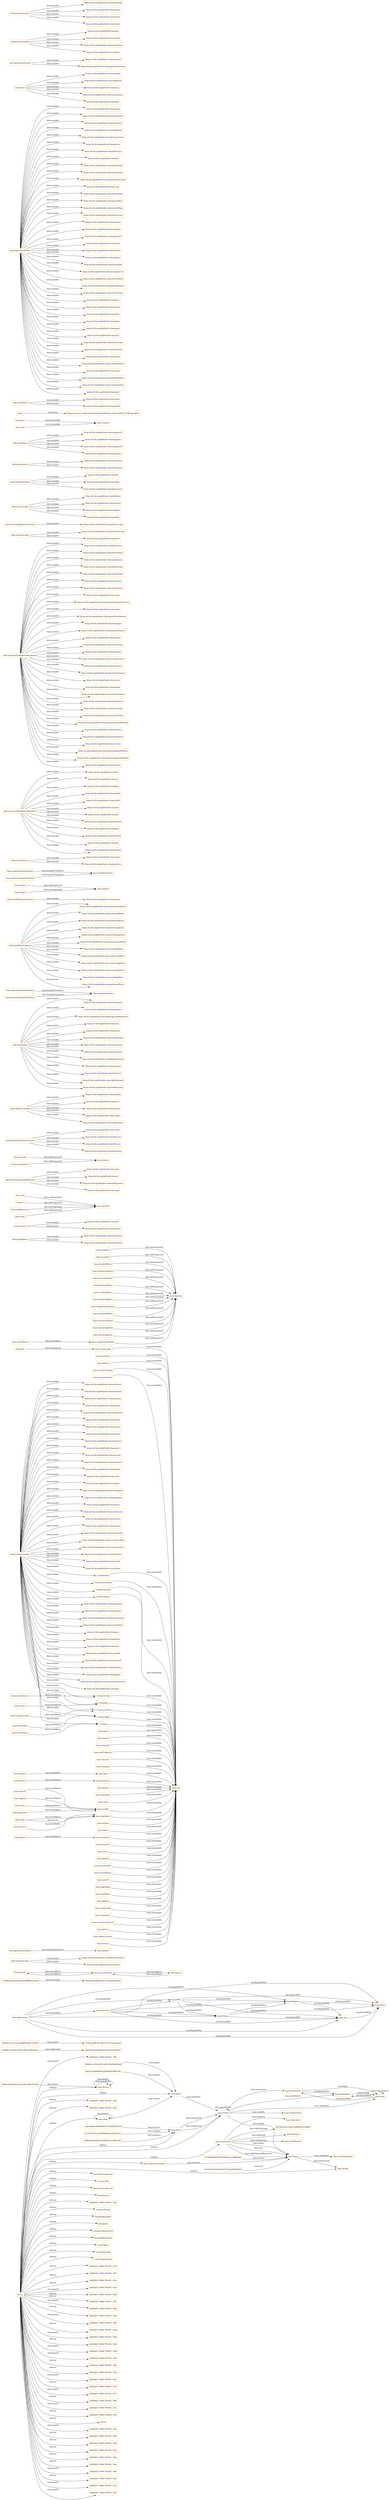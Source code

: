 digraph ar2dtool_diagram { 
rankdir=LR;
size="1501"
node [shape = rectangle, color="orange"]; "3d649c1e16b19421444c500d549b9af4" "43a8bb312d5be23032e46dc6566cd5ec" "174f1a240675a78bc5d157472efc3ba6" "base:PartyCollection" "base:Constraint" "xsd:anyURI" "base:Permission" "base:Privacy" "base:Prohibition" "base:Asset" "base:Rule" "rdfs:Datatype" "9669c61bc6682182e3c76aa2a834bfce" "base:AssetCollection" "dab2910efaadd8d0edc55432b1649a97" "base:Assertion" "base:Agreement" "base:LeftOperand" "base:ConflictTerm" "foaf:Person" "946bdcb94d65b216e6614e12af951d55" "base:Duty" "base:LogicalConstraint" "base:Set" "base:Action" "cebd169abcd2dd0941477aa8833610c9" "9b1651a9a444feb23029dd47ff6f3c39" "base:Policy" "schema:Person" "base:Party" "39e61418b3605c0a1a236e3d267b7483" "foaf:Organization" "foaf:Agent" "base:UndefinedTerm" "schema:Organization" "7c186b5d3d3200acf203e69899ea3364" "6e71fa53b3cceb02066f6aaea5692c53" "base:Offer" "base:Operator" "d29d4231ce51b3e2a8f009c9677019fb" "base:Ticket" "02f7b55d14c10acf2346f02f2570fb63" "base:RightOperand" "base:Request" "vcard:Agent" "vcard:Individual" "vcard:Organization" ; /*classes style*/
	"base:system" -> "base:systemDevice" [ label = "skos:exactMatch" ];
	"odrl:partyConcepts" -> "https://w3id.org/def/odre-timePartyCollection" [ label = "skos:member" ];
	"odrl:partyConcepts" -> "https://w3id.org/def/odre-timeParty" [ label = "skos:member" ];
	"base:spatialCoordinates" -> "base:spatial" [ label = "skos:broaderTransitive" ];
	"base:pay" -> "base:compensate" [ label = "skos:exactMatch" ];
	"base:compensatedParty" -> "base:function" [ label = "rdfs:subPropertyOf" ];
	"base:attribute" -> "base:use" [ label = "base:includedIn" ];
	"base:assigner" -> "base:function" [ label = "rdfs:subPropertyOf" ];
	"base:inform" -> "base:use" [ label = "base:includedIn" ];
	"base:acceptTracking" -> "base:use" [ label = "base:includedIn" ];
	"odrl:prohibitions" -> "https://w3id.org/def/odre-timeprohibition" [ label = "skos:member" ];
	"odrl:prohibitions" -> "https://w3id.org/def/odre-timeProhibition" [ label = "skos:member" ];
	"base:concurrentUse" -> "base:use" [ label = "base:includedIn" ];
	"base:assignee" -> "base:function" [ label = "rdfs:subPropertyOf" ];
	"cc:Attribution" -> "base:use" [ label = "base:includedIn" ];
	"base:Duty" -> "base:Prohibition" [ label = "owl:disjointWith" ];
	"base:Duty" -> "base:Permission" [ label = "owl:disjointWith" ];
	"base:trackedParty" -> "base:function" [ label = "rdfs:subPropertyOf" ];
	"odrl:actions" -> "https://w3id.org/def/odre-timeuse" [ label = "skos:member" ];
	"odrl:actions" -> "https://w3id.org/def/odre-timetransfer" [ label = "skos:member" ];
	"base:contractingParty" -> "base:function" [ label = "rdfs:subPropertyOf" ];
	"base:print" -> "base:use" [ label = "base:includedIn" ];
	"cc:SourceCode" -> "base:use" [ label = "base:includedIn" ];
	"base:install" -> "base:use" [ label = "base:includedIn" ];
	"base:uninstall" -> "base:use" [ label = "base:includedIn" ];
	"base:textToSpeech" -> "base:use" [ label = "base:includedIn" ];
	"base:execute" -> "base:use" [ label = "base:includedIn" ];
	"base:and" -> "base:operand" [ label = "rdfs:subPropertyOf" ];
	"base:device" -> "base:systemDevice" [ label = "skos:exactMatch" ];
	"odrl:constraintLogicalOperands" -> "https://w3id.org/def/odre-timexone" [ label = "skos:member" ];
	"odrl:constraintLogicalOperands" -> "https://w3id.org/def/odre-timeor" [ label = "skos:member" ];
	"odrl:constraintLogicalOperands" -> "https://w3id.org/def/odre-timeandSequence" [ label = "skos:member" ];
	"odrl:constraintLogicalOperands" -> "https://w3id.org/def/odre-timeand" [ label = "skos:member" ];
	"base:translate" -> "base:use" [ label = "base:includedIn" ];
	"base:play" -> "base:use" [ label = "base:includedIn" ];
	"base:license" -> "base:grantUse" [ label = "skos:exactMatch" ];
	"base:remedy" -> "base:failure" [ label = "rdfs:subPropertyOf" ];
	"odrl:policySubClassesCommon" -> "https://w3id.org/def/odre-timeTicket" [ label = "skos:member" ];
	"odrl:policySubClassesCommon" -> "https://w3id.org/def/odre-timeRequest" [ label = "skos:member" ];
	"odrl:policySubClassesCommon" -> "https://w3id.org/def/odre-timePrivacy" [ label = "skos:member" ];
	"odrl:policySubClassesCommon" -> "https://w3id.org/def/odre-timeAssertion" [ label = "skos:member" ];
	"odrl:conflictConcepts" -> "https://w3id.org/def/odre-timeprohibit" [ label = "skos:member" ];
	"odrl:conflictConcepts" -> "https://w3id.org/def/odre-timeperm" [ label = "skos:member" ];
	"odrl:conflictConcepts" -> "https://w3id.org/def/odre-timeinvalid" [ label = "skos:member" ];
	"odrl:conflictConcepts" -> "https://w3id.org/def/odre-timeconflict" [ label = "skos:member" ];
	"odrl:conflictConcepts" -> "https://w3id.org/def/odre-timeConflictTerm" [ label = "skos:member" ];
	"base:delete" -> "base:use" [ label = "base:includedIn" ];
	"odrl:constraints" -> "https://w3id.org/def/odre-timeConstraint" [ label = "skos:member" ];
	"odrl:constraints" -> "https://w3id.org/def/odre-timedataType" [ label = "skos:member" ];
	"odrl:constraints" -> "https://w3id.org/def/odre-timerightOperandReference" [ label = "skos:member" ];
	"odrl:constraints" -> "https://w3id.org/def/odre-timeunit" [ label = "skos:member" ];
	"odrl:constraints" -> "https://w3id.org/def/odre-timestatus" [ label = "skos:member" ];
	"odrl:constraints" -> "https://w3id.org/def/odre-timeLeftOperand" [ label = "skos:member" ];
	"odrl:constraints" -> "https://w3id.org/def/odre-timerefinement" [ label = "skos:member" ];
	"odrl:constraints" -> "https://w3id.org/def/odre-timeconstraint" [ label = "skos:member" ];
	"odrl:constraints" -> "https://w3id.org/def/odre-timeRightOperand" [ label = "skos:member" ];
	"odrl:constraints" -> "https://w3id.org/def/odre-timeoperator" [ label = "skos:member" ];
	"odrl:constraints" -> "https://w3id.org/def/odre-timeOperator" [ label = "skos:member" ];
	"odrl:constraints" -> "https://w3id.org/def/odre-timerightOperand" [ label = "skos:member" ];
	"odrl:constraints" -> "https://w3id.org/def/odre-timeleftOperand" [ label = "skos:member" ];
	"base:consentedParty" -> "base:function" [ label = "rdfs:subPropertyOf" ];
	"base:absoluteSpatialPosition" -> "base:absolutePosition" [ label = "skos:broaderTransitive" ];
	"odrl:partyRolesCommon" -> "https://w3id.org/def/odre-timecompensatingParty" [ label = "skos:member" ];
	"odrl:partyRolesCommon" -> "https://w3id.org/def/odre-timeconsentedParty" [ label = "skos:member" ];
	"odrl:partyRolesCommon" -> "https://w3id.org/def/odre-timeattributedParty" [ label = "skos:member" ];
	"odrl:partyRolesCommon" -> "https://w3id.org/def/odre-timeinformingParty" [ label = "skos:member" ];
	"odrl:partyRolesCommon" -> "https://w3id.org/def/odre-timeattributingParty" [ label = "skos:member" ];
	"odrl:partyRolesCommon" -> "https://w3id.org/def/odre-timecompensatedParty" [ label = "skos:member" ];
	"odrl:partyRolesCommon" -> "https://w3id.org/def/odre-timetrackedParty" [ label = "skos:member" ];
	"odrl:partyRolesCommon" -> "https://w3id.org/def/odre-timecontractedParty" [ label = "skos:member" ];
	"odrl:partyRolesCommon" -> "https://w3id.org/def/odre-timecontractingParty" [ label = "skos:member" ];
	"odrl:partyRolesCommon" -> "https://w3id.org/def/odre-timeconsentingParty" [ label = "skos:member" ];
	"odrl:partyRolesCommon" -> "https://w3id.org/def/odre-timetrackingParty" [ label = "skos:member" ];
	"odrl:partyRolesCommon" -> "https://w3id.org/def/odre-timeinformedParty" [ label = "skos:member" ];
	"base:distribute" -> "base:use" [ label = "base:includedIn" ];
	"base:read" -> "base:use" [ label = "base:includedIn" ];
	"base:write" -> "base:modify" [ label = "skos:exactMatch" ];
	"base:attachSource" -> "cc:SourceCode" [ label = "skos:exactMatch" ];
	"odrl:assetRelationsCommon" -> "https://w3id.org/def/odre-timeoutput" [ label = "skos:member" ];
	"base:reproduce" -> "base:use" [ label = "base:includedIn" ];
	"base:output" -> "base:relation" [ label = "rdfs:subPropertyOf" ];
	"base:Offer" -> "base:Ticket" [ label = "owl:disjointWith" ];
	"base:Offer" -> "base:Privacy" [ label = "owl:disjointWith" ];
	"base:Offer" -> "base:Request" [ label = "owl:disjointWith" ];
	"base:Offer" -> "base:Set" [ label = "owl:disjointWith" ];
	"base:relativeSpatialPosition" -> "base:relativePosition" [ label = "skos:broaderTransitive" ];
	"odrl:assetRelations" -> "https://w3id.org/def/odre-timetarget" [ label = "skos:member" ];
	"odrl:assetRelations" -> "https://w3id.org/def/odre-timehasPolicy" [ label = "skos:member" ];
	"odrl:constraintRelationalOperators" -> "https://w3id.org/def/odre-timelt" [ label = "skos:member" ];
	"odrl:constraintRelationalOperators" -> "https://w3id.org/def/odre-timeeq" [ label = "skos:member" ];
	"odrl:constraintRelationalOperators" -> "https://w3id.org/def/odre-timegteq" [ label = "skos:member" ];
	"odrl:constraintRelationalOperators" -> "https://w3id.org/def/odre-timehasPart" [ label = "skos:member" ];
	"odrl:constraintRelationalOperators" -> "https://w3id.org/def/odre-timeisAllOf" [ label = "skos:member" ];
	"odrl:constraintRelationalOperators" -> "https://w3id.org/def/odre-timeneq" [ label = "skos:member" ];
	"odrl:constraintRelationalOperators" -> "https://w3id.org/def/odre-timegt" [ label = "skos:member" ];
	"odrl:constraintRelationalOperators" -> "https://w3id.org/def/odre-timeisNoneOf" [ label = "skos:member" ];
	"odrl:constraintRelationalOperators" -> "https://w3id.org/def/odre-timelteq" [ label = "skos:member" ];
	"odrl:constraintRelationalOperators" -> "https://w3id.org/def/odre-timeisPartOf" [ label = "skos:member" ];
	"odrl:constraintRelationalOperators" -> "https://w3id.org/def/odre-timeisA" [ label = "skos:member" ];
	"odrl:constraintRelationalOperators" -> "https://w3id.org/def/odre-timeisAnyOf" [ label = "skos:member" ];
	"base:informedParty" -> "base:function" [ label = "rdfs:subPropertyOf" ];
	"base:compensate" -> "base:use" [ label = "base:includedIn" ];
	"odrl:constraintLeftOperandCommon" -> "https://w3id.org/def/odre-timefileFormat" [ label = "skos:member" ];
	"odrl:constraintLeftOperandCommon" -> "https://w3id.org/def/odre-timeabsoluteSize" [ label = "skos:member" ];
	"odrl:constraintLeftOperandCommon" -> "https://w3id.org/def/odre-timepayAmount" [ label = "skos:member" ];
	"odrl:constraintLeftOperandCommon" -> "https://w3id.org/def/odre-timedelayPeriod" [ label = "skos:member" ];
	"odrl:constraintLeftOperandCommon" -> "https://w3id.org/def/odre-timeelapsedTime" [ label = "skos:member" ];
	"odrl:constraintLeftOperandCommon" -> "https://w3id.org/def/odre-timerecipient" [ label = "skos:member" ];
	"odrl:constraintLeftOperandCommon" -> "https://w3id.org/def/odre-timerelativeSize" [ label = "skos:member" ];
	"odrl:constraintLeftOperandCommon" -> "https://w3id.org/def/odre-timecount" [ label = "skos:member" ];
	"odrl:constraintLeftOperandCommon" -> "https://w3id.org/def/odre-timeabsoluteTemporalPosition" [ label = "skos:member" ];
	"odrl:constraintLeftOperandCommon" -> "https://w3id.org/def/odre-timemedia" [ label = "skos:member" ];
	"odrl:constraintLeftOperandCommon" -> "https://w3id.org/def/odre-timespatialCoordinates" [ label = "skos:member" ];
	"odrl:constraintLeftOperandCommon" -> "https://w3id.org/def/odre-timelanguage" [ label = "skos:member" ];
	"odrl:constraintLeftOperandCommon" -> "https://w3id.org/def/odre-timeabsolutePosition" [ label = "skos:member" ];
	"odrl:constraintLeftOperandCommon" -> "https://w3id.org/def/odre-timeproduct" [ label = "skos:member" ];
	"odrl:constraintLeftOperandCommon" -> "https://w3id.org/def/odre-timeunitOfCount" [ label = "skos:member" ];
	"odrl:constraintLeftOperandCommon" -> "https://w3id.org/def/odre-timeindustry" [ label = "skos:member" ];
	"odrl:constraintLeftOperandCommon" -> "https://w3id.org/def/odre-timevirtualLocation" [ label = "skos:member" ];
	"odrl:constraintLeftOperandCommon" -> "https://w3id.org/def/odre-timeresolution" [ label = "skos:member" ];
	"odrl:constraintLeftOperandCommon" -> "https://w3id.org/def/odre-timedeliveryChannel" [ label = "skos:member" ];
	"odrl:constraintLeftOperandCommon" -> "https://w3id.org/def/odre-timeevent" [ label = "skos:member" ];
	"odrl:constraintLeftOperandCommon" -> "https://w3id.org/def/odre-timespatial" [ label = "skos:member" ];
	"odrl:constraintLeftOperandCommon" -> "https://w3id.org/def/odre-timerelativePosition" [ label = "skos:member" ];
	"odrl:constraintLeftOperandCommon" -> "https://w3id.org/def/odre-timetimeInterval" [ label = "skos:member" ];
	"odrl:constraintLeftOperandCommon" -> "https://w3id.org/def/odre-timepercentage" [ label = "skos:member" ];
	"odrl:constraintLeftOperandCommon" -> "https://w3id.org/def/odre-timemeteredTime" [ label = "skos:member" ];
	"odrl:constraintLeftOperandCommon" -> "https://w3id.org/def/odre-timeabsoluteSpatialPosition" [ label = "skos:member" ];
	"odrl:constraintLeftOperandCommon" -> "https://w3id.org/def/odre-timedateTime" [ label = "skos:member" ];
	"odrl:constraintLeftOperandCommon" -> "https://w3id.org/def/odre-timesystemDevice" [ label = "skos:member" ];
	"odrl:constraintLeftOperandCommon" -> "https://w3id.org/def/odre-timeversion" [ label = "skos:member" ];
	"odrl:constraintLeftOperandCommon" -> "https://w3id.org/def/odre-timerelativeSpatialPosition" [ label = "skos:member" ];
	"odrl:constraintLeftOperandCommon" -> "https://w3id.org/def/odre-timerelativeTemporalPosition" [ label = "skos:member" ];
	"odrl:constraintLeftOperandCommon" -> "https://w3id.org/def/odre-timepurpose" [ label = "skos:member" ];
	"base:Assertion" -> "base:Set" [ label = "owl:disjointWith" ];
	"base:Assertion" -> "base:Request" [ label = "owl:disjointWith" ];
	"base:Assertion" -> "base:Offer" [ label = "owl:disjointWith" ];
	"base:Assertion" -> "base:Privacy" [ label = "owl:disjointWith" ];
	"base:Assertion" -> "base:Ticket" [ label = "owl:disjointWith" ];
	"odrl:assetConcepts" -> "https://w3id.org/def/odre-timeAssetCollection" [ label = "skos:member" ];
	"odrl:assetConcepts" -> "https://w3id.org/def/odre-timeAsset" [ label = "skos:member" ];
	"base:archive" -> "base:use" [ label = "base:includedIn" ];
	"base:share" -> "cc:Sharing" [ label = "skos:exactMatch" ];
	"cc:DerivativeWorks" -> "base:use" [ label = "base:includedIn" ];
	"odrl:constraintRightOpCommon" -> "https://w3id.org/def/odre-timepolicyUsage" [ label = "skos:member" ];
	"cc:CommercialUse" -> "base:use" [ label = "base:includedIn" ];
	"odrl:ruleConcepts" -> "https://w3id.org/def/odre-timerelation" [ label = "skos:member" ];
	"odrl:ruleConcepts" -> "https://w3id.org/def/odre-timefunction" [ label = "skos:member" ];
	"odrl:ruleConcepts" -> "https://w3id.org/def/odre-timefailure" [ label = "skos:member" ];
	"odrl:ruleConcepts" -> "https://w3id.org/def/odre-timeRule" [ label = "skos:member" ];
	"odrl:policySubClasses" -> "https://w3id.org/def/odre-timeSet" [ label = "skos:member" ];
	"odrl:policySubClasses" -> "https://w3id.org/def/odre-timeOffer" [ label = "skos:member" ];
	"odrl:policySubClasses" -> "https://w3id.org/def/odre-timeAgreement" [ label = "skos:member" ];
	"base:index" -> "base:use" [ label = "base:includedIn" ];
	"base:trackingParty" -> "base:function" [ label = "rdfs:subPropertyOf" ];
	"base:transform" -> "base:use" [ label = "base:includedIn" ];
	"base:attributingParty" -> "base:function" [ label = "rdfs:subPropertyOf" ];
	"base:payeeParty" -> "base:compensatedParty" [ label = "skos:exactMatch" ];
	"base:grantUse" -> "base:use" [ label = "base:includedIn" ];
	"odrl:permissions" -> "https://w3id.org/def/odre-timepermission" [ label = "skos:member" ];
	"odrl:permissions" -> "https://w3id.org/def/odre-timePermission" [ label = "skos:member" ];
	"base:systemDevice" -> "base:system" [ label = "skos:exactMatch" ];
	"base:systemDevice" -> "base:device" [ label = "skos:exactMatch" ];
	"cc:Reproduction" -> "base:use" [ label = "base:includedIn" ];
	"odrl:partyRoles" -> "https://w3id.org/def/odre-timeassignerOf" [ label = "skos:member" ];
	"odrl:partyRoles" -> "https://w3id.org/def/odre-timeassigner" [ label = "skos:member" ];
	"odrl:partyRoles" -> "https://w3id.org/def/odre-timeassigneeOf" [ label = "skos:member" ];
	"odrl:partyRoles" -> "https://w3id.org/def/odre-timeassignee" [ label = "skos:member" ];
	"base:give" -> "base:transfer" [ label = "base:includedIn" ];
	"cc:Distribution" -> "base:use" [ label = "base:includedIn" ];
	"base:relativeTemporalPosition" -> "base:relativePosition" [ label = "skos:broaderTransitive" ];
	"base:" -> "https://www.w3.org/Consortium/Legal/2002/ipr-notice-20021231#Copyright/" [ label = "dct:license" ];
	"base:compensatingParty" -> "base:function" [ label = "rdfs:subPropertyOf" ];
	"base:annotate" -> "base:use" [ label = "base:includedIn" ];
	"cc:ShareAlike" -> "base:use" [ label = "base:includedIn" ];
	"base:appendTo" -> "base:modify" [ label = "skos:exactMatch" ];
	"base:move" -> "base:use" [ label = "base:includedIn" ];
	"base:display" -> "base:play" [ label = "base:includedIn" ];
	"base:present" -> "base:use" [ label = "base:includedIn" ];
	"odrl:assetParty" -> "https://w3id.org/def/odre-timesource" [ label = "skos:member" ];
	"odrl:assetParty" -> "https://w3id.org/def/odre-timepartOf" [ label = "skos:member" ];
	"odrl:deprecatedTerms" -> "https://w3id.org/def/odre-timeexport" [ label = "skos:member" ];
	"odrl:deprecatedTerms" -> "https://w3id.org/def/odre-timeattachSource" [ label = "skos:member" ];
	"odrl:deprecatedTerms" -> "https://w3id.org/def/odre-timeproximity" [ label = "skos:member" ];
	"odrl:deprecatedTerms" -> "https://w3id.org/def/odre-timeundefined" [ label = "skos:member" ];
	"odrl:deprecatedTerms" -> "https://w3id.org/def/odre-timeAllConnections" [ label = "skos:member" ];
	"odrl:deprecatedTerms" -> "https://w3id.org/def/odre-timedevice" [ label = "skos:member" ];
	"odrl:deprecatedTerms" -> "https://w3id.org/def/odre-timeAllGroups" [ label = "skos:member" ];
	"odrl:deprecatedTerms" -> "https://w3id.org/def/odre-timeAll" [ label = "skos:member" ];
	"odrl:deprecatedTerms" -> "https://w3id.org/def/odre-timeAssetScope" [ label = "skos:member" ];
	"odrl:deprecatedTerms" -> "https://w3id.org/def/odre-timeattachPolicy" [ label = "skos:member" ];
	"odrl:deprecatedTerms" -> "https://w3id.org/def/odre-timeAll2ndConnections" [ label = "skos:member" ];
	"odrl:deprecatedTerms" -> "https://w3id.org/def/odre-timecopy" [ label = "skos:member" ];
	"odrl:deprecatedTerms" -> "https://w3id.org/def/odre-timeadHocShare" [ label = "skos:member" ];
	"odrl:deprecatedTerms" -> "https://w3id.org/def/odre-timepayeeParty" [ label = "skos:member" ];
	"odrl:deprecatedTerms" -> "https://w3id.org/def/odre-timeextractPage" [ label = "skos:member" ];
	"odrl:deprecatedTerms" -> "https://w3id.org/def/odre-timetimedCount" [ label = "skos:member" ];
	"odrl:deprecatedTerms" -> "https://w3id.org/def/odre-timepreview" [ label = "skos:member" ];
	"odrl:deprecatedTerms" -> "https://w3id.org/def/odre-timesupport" [ label = "skos:member" ];
	"odrl:deprecatedTerms" -> "https://w3id.org/def/odre-timeappendTo" [ label = "skos:member" ];
	"odrl:deprecatedTerms" -> "https://w3id.org/def/odre-timeGroup" [ label = "skos:member" ];
	"odrl:deprecatedTerms" -> "https://w3id.org/def/odre-timewriteTo" [ label = "skos:member" ];
	"odrl:deprecatedTerms" -> "https://w3id.org/def/odre-timeappend" [ label = "skos:member" ];
	"odrl:deprecatedTerms" -> "https://w3id.org/def/odre-timeshareAlike" [ label = "skos:member" ];
	"odrl:deprecatedTerms" -> "https://w3id.org/def/odre-timesecondaryUse" [ label = "skos:member" ];
	"odrl:deprecatedTerms" -> "https://w3id.org/def/odre-timeextractWord" [ label = "skos:member" ];
	"odrl:deprecatedTerms" -> "https://w3id.org/def/odre-timeinheritAllowed" [ label = "skos:member" ];
	"odrl:deprecatedTerms" -> "https://w3id.org/def/odre-timeextractChar" [ label = "skos:member" ];
	"odrl:deprecatedTerms" -> "https://w3id.org/def/odre-timelease" [ label = "skos:member" ];
	"odrl:deprecatedTerms" -> "https://w3id.org/def/odre-timesystem" [ label = "skos:member" ];
	"odrl:deprecatedTerms" -> "https://w3id.org/def/odre-timewrite" [ label = "skos:member" ];
	"odrl:deprecatedTerms" -> "https://w3id.org/def/odre-timeshare" [ label = "skos:member" ];
	"odrl:deprecatedTerms" -> "https://w3id.org/def/odre-timeignore" [ label = "skos:member" ];
	"odrl:deprecatedTerms" -> "https://w3id.org/def/odre-timepay" [ label = "skos:member" ];
	"odrl:deprecatedTerms" -> "https://w3id.org/def/odre-timePartyScope" [ label = "skos:member" ];
	"odrl:deprecatedTerms" -> "https://w3id.org/def/odre-timeIndividual" [ label = "skos:member" ];
	"odrl:deprecatedTerms" -> "https://w3id.org/def/odre-timelicense" [ label = "skos:member" ];
	"odrl:deprecatedTerms" -> "https://w3id.org/def/odre-timeUndefinedTerm" [ label = "skos:member" ];
	"odrl:deprecatedTerms" -> "https://w3id.org/def/odre-timescope" [ label = "skos:member" ];
	"odrl:deprecatedTerms" -> "https://w3id.org/def/odre-timeinheritRelation" [ label = "skos:member" ];
	"odrl:deprecatedTerms" -> "https://w3id.org/def/odre-timecommercialize" [ label = "skos:member" ];
	"odrl:deprecatedTerms" -> "https://w3id.org/def/odre-timelend" [ label = "skos:member" ];
	"base:synchronize" -> "base:use" [ label = "base:includedIn" ];
	"base:modify" -> "base:use" [ label = "base:includedIn" ];
	"base:reviewPolicy" -> "base:use" [ label = "base:includedIn" ];
	"base:or" -> "base:operand" [ label = "rdfs:subPropertyOf" ];
	"cc:Notice" -> "base:use" [ label = "base:includedIn" ];
	"base:include" -> "base:use" [ label = "base:includedIn" ];
	"base:Privacy" -> "base:Ticket" [ label = "owl:disjointWith" ];
	"base:Privacy" -> "base:Request" [ label = "owl:disjointWith" ];
	"base:Privacy" -> "base:Set" [ label = "owl:disjointWith" ];
	"odrl:duties" -> "https://w3id.org/def/odre-timeremedy" [ label = "skos:member" ];
	"odrl:duties" -> "https://w3id.org/def/odre-timeobligation" [ label = "skos:member" ];
	"odrl:duties" -> "https://w3id.org/def/odre-timeduty" [ label = "skos:member" ];
	"odrl:duties" -> "https://w3id.org/def/odre-timeconsequence" [ label = "skos:member" ];
	"odrl:duties" -> "https://w3id.org/def/odre-timeDuty" [ label = "skos:member" ];
	"base:absoluteTemporalPosition" -> "base:absolutePosition" [ label = "skos:broaderTransitive" ];
	"base:aggregate" -> "base:use" [ label = "base:includedIn" ];
	"odrl:logicalConstraints" -> "https://w3id.org/def/odre-timeoperand" [ label = "skos:member" ];
	"odrl:logicalConstraints" -> "https://w3id.org/def/odre-timeLogicalConstraint" [ label = "skos:member" ];
	"base:Set" -> "base:Ticket" [ label = "owl:disjointWith" ];
	"base:writeTo" -> "base:modify" [ label = "skos:exactMatch" ];
	"base:attributedParty" -> "base:function" [ label = "rdfs:subPropertyOf" ];
	"base:andSequence" -> "base:operand" [ label = "rdfs:subPropertyOf" ];
	"odrl:actionsCommon" -> "https://w3id.org/def/odre-timeanonymize" [ label = "skos:member" ];
	"odrl:actionsCommon" -> "cc:DerivativeWorks" [ label = "skos:member" ];
	"odrl:actionsCommon" -> "https://w3id.org/def/odre-timeannotate" [ label = "skos:member" ];
	"odrl:actionsCommon" -> "https://w3id.org/def/odre-timeobtainConsent" [ label = "skos:member" ];
	"odrl:actionsCommon" -> "cc:Sharing" [ label = "skos:member" ];
	"odrl:actionsCommon" -> "cc:Notice" [ label = "skos:member" ];
	"odrl:actionsCommon" -> "https://w3id.org/def/odre-timereviewPolicy" [ label = "skos:member" ];
	"odrl:actionsCommon" -> "cc:Distribution" [ label = "skos:member" ];
	"odrl:actionsCommon" -> "https://w3id.org/def/odre-timegive" [ label = "skos:member" ];
	"odrl:actionsCommon" -> "https://w3id.org/def/odre-timedelete" [ label = "skos:member" ];
	"odrl:actionsCommon" -> "https://w3id.org/def/odre-timesell" [ label = "skos:member" ];
	"odrl:actionsCommon" -> "https://w3id.org/def/odre-timemodify" [ label = "skos:member" ];
	"odrl:actionsCommon" -> "https://w3id.org/def/odre-timeuninstall" [ label = "skos:member" ];
	"odrl:actionsCommon" -> "cc:SourceCode" [ label = "skos:member" ];
	"odrl:actionsCommon" -> "https://w3id.org/def/odre-timenextPolicy" [ label = "skos:member" ];
	"odrl:actionsCommon" -> "https://w3id.org/def/odre-timedigitize" [ label = "skos:member" ];
	"odrl:actionsCommon" -> "https://w3id.org/def/odre-timeensureExclusivity" [ label = "skos:member" ];
	"odrl:actionsCommon" -> "https://w3id.org/def/odre-timeplay" [ label = "skos:member" ];
	"odrl:actionsCommon" -> "https://w3id.org/def/odre-timeattribute" [ label = "skos:member" ];
	"odrl:actionsCommon" -> "https://w3id.org/def/odre-timetransform" [ label = "skos:member" ];
	"odrl:actionsCommon" -> "https://w3id.org/def/odre-timetranslate" [ label = "skos:member" ];
	"odrl:actionsCommon" -> "https://w3id.org/def/odre-timeinclude" [ label = "skos:member" ];
	"odrl:actionsCommon" -> "cc:Attribution" [ label = "skos:member" ];
	"odrl:actionsCommon" -> "https://w3id.org/def/odre-timecompensate" [ label = "skos:member" ];
	"odrl:actionsCommon" -> "https://w3id.org/def/odre-timeinform" [ label = "skos:member" ];
	"odrl:actionsCommon" -> "cc:Reproduction" [ label = "skos:member" ];
	"odrl:actionsCommon" -> "https://w3id.org/def/odre-timeextract" [ label = "skos:member" ];
	"odrl:actionsCommon" -> "https://w3id.org/def/odre-timederive" [ label = "skos:member" ];
	"odrl:actionsCommon" -> "https://w3id.org/def/odre-timegrantUse" [ label = "skos:member" ];
	"odrl:actionsCommon" -> "cc:CommercialUse" [ label = "skos:member" ];
	"odrl:actionsCommon" -> "https://w3id.org/def/odre-timeprint" [ label = "skos:member" ];
	"odrl:actionsCommon" -> "https://w3id.org/def/odre-timeexecute" [ label = "skos:member" ];
	"odrl:actionsCommon" -> "https://w3id.org/def/odre-timereproduce" [ label = "skos:member" ];
	"odrl:actionsCommon" -> "https://w3id.org/def/odre-timedisplay" [ label = "skos:member" ];
	"odrl:actionsCommon" -> "https://w3id.org/def/odre-timeread" [ label = "skos:member" ];
	"odrl:actionsCommon" -> "https://w3id.org/def/odre-timeindex" [ label = "skos:member" ];
	"odrl:actionsCommon" -> "https://w3id.org/def/odre-timetextToSpeech" [ label = "skos:member" ];
	"odrl:actionsCommon" -> "https://w3id.org/def/odre-timeaggregate" [ label = "skos:member" ];
	"odrl:actionsCommon" -> "https://w3id.org/def/odre-timemove" [ label = "skos:member" ];
	"odrl:actionsCommon" -> "https://w3id.org/def/odre-timesynchronize" [ label = "skos:member" ];
	"odrl:actionsCommon" -> "https://w3id.org/def/odre-timearchive" [ label = "skos:member" ];
	"odrl:actionsCommon" -> "cc:ShareAlike" [ label = "skos:member" ];
	"odrl:actionsCommon" -> "https://w3id.org/def/odre-timepresent" [ label = "skos:member" ];
	"odrl:actionsCommon" -> "https://w3id.org/def/odre-timewatermark" [ label = "skos:member" ];
	"odrl:actionsCommon" -> "https://w3id.org/def/odre-timeacceptTracking" [ label = "skos:member" ];
	"odrl:actionsCommon" -> "https://w3id.org/def/odre-timeconcurrentUse" [ label = "skos:member" ];
	"odrl:actionsCommon" -> "https://w3id.org/def/odre-timedistribute" [ label = "skos:member" ];
	"odrl:actionsCommon" -> "https://w3id.org/def/odre-timeinstall" [ label = "skos:member" ];
	"odrl:actionsCommon" -> "https://w3id.org/def/odre-timestream" [ label = "skos:member" ];
	"base:nextPolicy" -> "base:use" [ label = "base:includedIn" ];
	"base:Request" -> "base:Set" [ label = "owl:disjointWith" ];
	"base:Request" -> "base:Ticket" [ label = "owl:disjointWith" ];
	"base:Permission" -> "base:Prohibition" [ label = "owl:disjointWith" ];
	"base:export" -> "base:transform" [ label = "skos:exactMatch" ];
	"NULL" -> "foaf:Person" [ label = "rdf:first" ];
	"NULL" -> "2df45db7:1909c791601:-7fe4" [ label = "rdf:rest" ];
	"NULL" -> "foaf:Organization" [ label = "rdf:first" ];
	"NULL" -> "2df45db7:1909c791601:-7ff7" [ label = "rdf:rest" ];
	"NULL" -> "2df45db7:1909c791601:-7fe1" [ label = "rdf:rest" ];
	"NULL" -> "vcard:Individual" [ label = "rdf:first" ];
	"NULL" -> "base:Constraint" [ label = "rdf:first" ];
	"NULL" -> "2df45db7:1909c791601:-7fe5" [ label = "owl:unionOf" ];
	"NULL" -> "base:PartyCollection" [ label = "rdf:first" ];
	"NULL" -> "2df45db7:1909c791601:-7fd9" [ label = "rdf:rest" ];
	"NULL" -> "2df45db7:1909c791601:-7ff1" [ label = "rdf:rest" ];
	"NULL" -> "2df45db7:1909c791601:-7ff0" [ label = "owl:unionOf" ];
	"NULL" -> "2df45db7:1909c791601:-7fde" [ label = "rdf:rest" ];
	"NULL" -> "schema:Organization" [ label = "rdf:first" ];
	"NULL" -> "xsd:anyURI" [ label = "rdf:first" ];
	"NULL" -> "2df45db7:1909c791601:-7ff8" [ label = "owl:unionOf" ];
	"NULL" -> "2df45db7:1909c791601:-7fdb" [ label = "rdf:rest" ];
	"NULL" -> "2df45db7:1909c791601:-7fe0" [ label = "owl:unionOf" ];
	"NULL" -> "schema:Person" [ label = "rdf:first" ];
	"NULL" -> "2df45db7:1909c791601:-7fe6" [ label = "rdf:rest" ];
	"NULL" -> "2df45db7:1909c791601:-7fe9" [ label = "owl:unionOf" ];
	"NULL" -> "2df45db7:1909c791601:-7ff2" [ label = "owl:unionOf" ];
	"NULL" -> "foaf:Agent" [ label = "rdf:first" ];
	"NULL" -> "2df45db7:1909c791601:-7ff9" [ label = "rdf:rest" ];
	"NULL" -> "2df45db7:1909c791601:-7feb" [ label = "rdf:rest" ];
	"NULL" -> "2df45db7:1909c791601:-7fee" [ label = "owl:unionOf" ];
	"NULL" -> "2df45db7:1909c791601:-7fe3" [ label = "rdf:rest" ];
	"NULL" -> "base:LogicalConstraint" [ label = "rdf:first" ];
	"NULL" -> "base:Policy" [ label = "rdf:first" ];
	"NULL" -> "2df45db7:1909c791601:-7fe7" [ label = "owl:unionOf" ];
	"NULL" -> "2df45db7:1909c791601:-7ffb" [ label = "rdf:rest" ];
	"NULL" -> "2df45db7:1909c791601:-7fec" [ label = "owl:unionOf" ];
	"NULL" -> "2df45db7:1909c791601:-7ff3" [ label = "rdf:rest" ];
	"NULL" -> "rdf:nil" [ label = "rdf:rest" ];
	"NULL" -> "base:RightOperand" [ label = "rdf:first" ];
	"NULL" -> "2df45db7:1909c791601:-7ffa" [ label = "owl:unionOf" ];
	"NULL" -> "2df45db7:1909c791601:-7fdd" [ label = "rdf:rest" ];
	"NULL" -> "rdfs:Literal" [ label = "rdf:first" ];
	"NULL" -> "vcard:Agent" [ label = "rdf:first" ];
	"NULL" -> "2df45db7:1909c791601:-7fe8" [ label = "rdf:rest" ];
	"NULL" -> "2df45db7:1909c791601:-7fda" [ label = "rdf:rest" ];
	"NULL" -> "base:Action" [ label = "rdf:first" ];
	"NULL" -> "2df45db7:1909c791601:-7fed" [ label = "rdf:rest" ];
	"NULL" -> "2df45db7:1909c791601:-7fea" [ label = "rdf:rest" ];
	"NULL" -> "2df45db7:1909c791601:-7ff6" [ label = "owl:unionOf" ];
	"NULL" -> "2df45db7:1909c791601:-7ff5" [ label = "rdf:rest" ];
	"NULL" -> "base:Party" [ label = "rdf:first" ];
	"NULL" -> "2df45db7:1909c791601:-7fe2" [ label = "owl:unionOf" ];
	"NULL" -> "2df45db7:1909c791601:-7ffc" [ label = "owl:unionOf" ];
	"NULL" -> "2df45db7:1909c791601:-7ff4" [ label = "owl:unionOf" ];
	"NULL" -> "base:Rule" [ label = "rdf:first" ];
	"NULL" -> "2df45db7:1909c791601:-7fdf" [ label = "rdf:rest" ];
	"NULL" -> "base:AssetCollection" [ label = "rdf:first" ];
	"NULL" -> "2df45db7:1909c791601:-7fdc" [ label = "rdf:rest" ];
	"NULL" -> "base:Asset" [ label = "rdf:first" ];
	"NULL" -> "2df45db7:1909c791601:-7fef" [ label = "rdf:rest" ];
	"NULL" -> "vcard:Organization" [ label = "rdf:first" ];
	"base:consequence" -> "base:failure" [ label = "rdfs:subPropertyOf" ];
	"base:xone" -> "base:operand" [ label = "rdfs:subPropertyOf" ];
	"base:digitize" -> "base:use" [ label = "base:includedIn" ];
	"base:commercialize" -> "cc:CommercialUse" [ label = "skos:exactMatch" ];
	"odrl:policyConcepts" -> "https://w3id.org/def/odre-timeuid" [ label = "skos:member" ];
	"odrl:policyConcepts" -> "https://w3id.org/def/odre-timeprofile" [ label = "skos:member" ];
	"odrl:policyConcepts" -> "https://w3id.org/def/odre-timeinheritFrom" [ label = "skos:member" ];
	"odrl:policyConcepts" -> "https://w3id.org/def/odre-timePolicy" [ label = "skos:member" ];
	"base:Agreement" -> "base:Ticket" [ label = "owl:disjointWith" ];
	"base:Agreement" -> "base:Set" [ label = "owl:disjointWith" ];
	"base:Agreement" -> "base:Offer" [ label = "owl:disjointWith" ];
	"base:Agreement" -> "base:Request" [ label = "owl:disjointWith" ];
	"base:Agreement" -> "base:Assertion" [ label = "owl:disjointWith" ];
	"base:Agreement" -> "base:Privacy" [ label = "owl:disjointWith" ];
	"base:watermark" -> "base:use" [ label = "base:includedIn" ];
	"base:target" -> "base:relation" [ label = "rdfs:subPropertyOf" ];
	"base:contractedParty" -> "base:function" [ label = "rdfs:subPropertyOf" ];
	"base:consentingParty" -> "base:function" [ label = "rdfs:subPropertyOf" ];
	"base:anonymize" -> "base:use" [ label = "base:includedIn" ];
	"base:informingParty" -> "base:function" [ label = "rdfs:subPropertyOf" ];
	"base:ensureExclusivity" -> "base:use" [ label = "base:includedIn" ];
	"base:copy" -> "base:reproduce" [ label = "skos:exactMatch" ];
	"base:copy" -> "base:reproduce" [ label = "owl:sameAs" ];
	"cc:Sharing" -> "base:use" [ label = "base:includedIn" ];
	"base:shareAlike" -> "cc:ShareAlike" [ label = "skos:exactMatch" ];
	"base:derive" -> "base:use" [ label = "base:includedIn" ];
	"base:attachPolicy" -> "cc:Notice" [ label = "skos:exactMatch" ];
	"odrl:actionConcepts" -> "https://w3id.org/def/odre-timeincludedIn" [ label = "skos:member" ];
	"odrl:actionConcepts" -> "https://w3id.org/def/odre-timeimplies" [ label = "skos:member" ];
	"odrl:actionConcepts" -> "https://w3id.org/def/odre-timeaction" [ label = "skos:member" ];
	"odrl:actionConcepts" -> "https://w3id.org/def/odre-timeAction" [ label = "skos:member" ];
	"base:extract" -> "base:reproduce" [ label = "base:includedIn" ];
	"base:obtainConsent" -> "base:use" [ label = "base:includedIn" ];
	"base:sell" -> "base:transfer" [ label = "base:includedIn" ];
	"base:stream" -> "base:use" [ label = "base:includedIn" ];
	"base:append" -> "base:modify" [ label = "skos:exactMatch" ];
	"946bdcb94d65b216e6614e12af951d55" -> "base:Party" [ label = "base:assignee" ];
	"owl:Thing" -> "base:UndefinedTerm" [ label = "base:undefined" ];
	"6ef474e53d22631b973143e90929a054" -> "owl:Thing" [ label = "base:uid" ];
	"base:Rule" -> "base:Rule" [ label = "base:failure" ];
	"base:LogicalConstraint" -> "owl:Thing" [ label = "base:operand" ];
	"base:Rule" -> "base:Asset" [ label = "base:output" ];
	"base:Constraint" -> "owl:Thing" [ label = "base:unit" ];
	"owl:Thing" -> "rdfs:Literal" [ label = "base:timedCount" ];
	"base:Constraint" -> "base:LeftOperand" [ label = "base:leftOperand" ];
	"cebd169abcd2dd0941477aa8833610c9" -> "base:Party" [ label = "base:function" ];
	"7c186b5d3d3200acf203e69899ea3364" -> "9669c61bc6682182e3c76aa2a834bfce" [ label = "base:constraint" ];
	"base:Prohibition" -> "base:Duty" [ label = "base:remedy" ];
	"9b1651a9a444feb23029dd47ff6f3c39" -> "base:Asset" [ label = "base:relation" ];
	"base:Policy" -> "base:Duty" [ label = "base:obligation" ];
	"base:Constraint" -> "rdfs:Datatype" [ label = "base:dataType" ];
	"base:Party" -> "base:Policy" [ label = "base:assignerOf" ];
	"base:Policy" -> "owl:Thing" [ label = "base:profile" ];
	"base:Policy" -> "base:Policy" [ label = "base:inheritFrom" ];
	"base:Constraint" -> "base:Operator" [ label = "base:operator" ];
	"base:Asset" -> "base:Policy" [ label = "base:hasPolicy" ];
	"base:Duty" -> "base:Duty" [ label = "base:consequence" ];
	"base:Constraint" -> "owl:Thing" [ label = "base:rightOperandReference" ];
	"d29d4231ce51b3e2a8f009c9677019fb" -> "174f1a240675a78bc5d157472efc3ba6" [ label = "base:partOf" ];
	"39e61418b3605c0a1a236e3d267b7483" -> "base:Action" [ label = "base:action" ];
	"510d90688c9ef798345857c439695b0e" -> "owl:Thing" [ label = "base:source" ];
	"base:Action" -> "base:Action" [ label = "base:includedIn" ];
	"base:Constraint" -> "02f7b55d14c10acf2346f02f2570fb63" [ label = "base:rightOperand" ];
	"base:Policy" -> "base:Permission" [ label = "base:permission" ];
	"base:Action" -> "base:Action" [ label = "base:implies" ];
	"base:Party" -> "base:Policy" [ label = "base:assigneeOf" ];
	"3d649c1e16b19421444c500d549b9af4" -> "base:Asset" [ label = "base:target" ];
	"base:Permission" -> "base:Duty" [ label = "base:duty" ];
	"base:Policy" -> "base:ConflictTerm" [ label = "base:conflict" ];
	"6e71fa53b3cceb02066f6aaea5692c53" -> "base:Party" [ label = "base:assigner" ];
	"base:Policy" -> "base:Prohibition" [ label = "base:prohibition" ];
	"43a8bb312d5be23032e46dc6566cd5ec" -> "dab2910efaadd8d0edc55432b1649a97" [ label = "base:refinement" ];
	"base:Constraint" -> "owl:Thing" [ label = "base:status" ];

}
